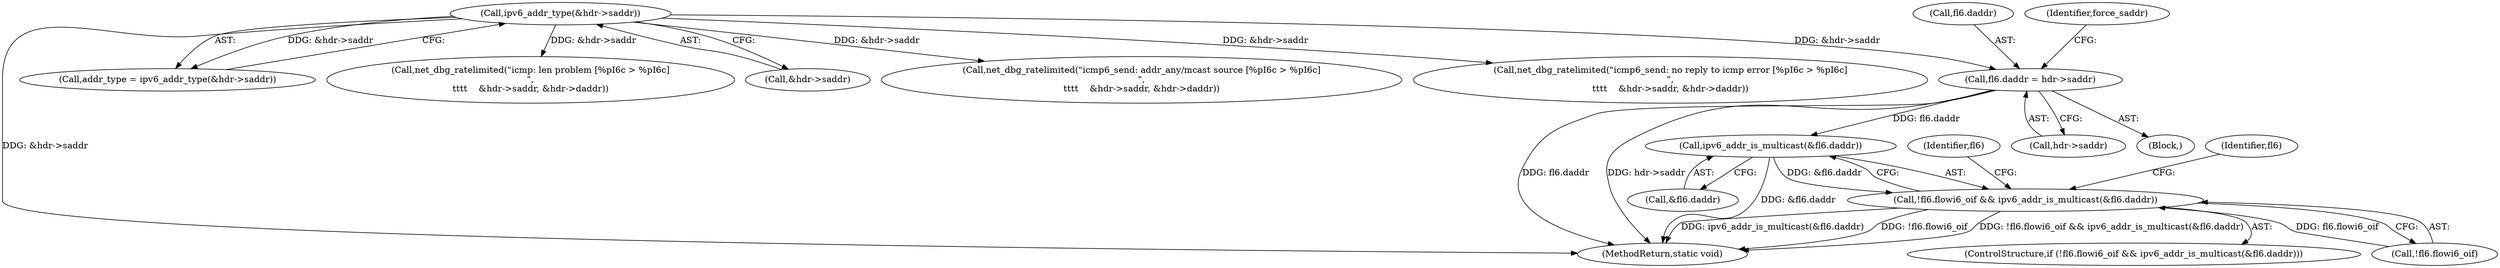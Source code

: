 digraph "0_linux_79dc7e3f1cd323be4c81aa1a94faa1b3ed987fb2@pointer" {
"1000321" [label="(Call,fl6.daddr = hdr->saddr)"];
"1000250" [label="(Call,ipv6_addr_type(&hdr->saddr))"];
"1000418" [label="(Call,ipv6_addr_is_multicast(&fl6.daddr))"];
"1000413" [label="(Call,!fl6.flowi6_oif && ipv6_addr_is_multicast(&fl6.daddr))"];
"1000419" [label="(Call,&fl6.daddr)"];
"1000434" [label="(Identifier,fl6)"];
"1000325" [label="(Call,hdr->saddr)"];
"1000425" [label="(Identifier,fl6)"];
"1000111" [label="(Block,)"];
"1000250" [label="(Call,ipv6_addr_type(&hdr->saddr))"];
"1000248" [label="(Call,addr_type = ipv6_addr_type(&hdr->saddr))"];
"1000524" [label="(Call,net_dbg_ratelimited(\"icmp: len problem [%pI6c > %pI6c]\n\",\n\t\t\t\t    &hdr->saddr, &hdr->daddr))"];
"1000413" [label="(Call,!fl6.flowi6_oif && ipv6_addr_is_multicast(&fl6.daddr))"];
"1000412" [label="(ControlStructure,if (!fl6.flowi6_oif && ipv6_addr_is_multicast(&fl6.daddr)))"];
"1000414" [label="(Call,!fl6.flowi6_oif)"];
"1000321" [label="(Call,fl6.daddr = hdr->saddr)"];
"1000251" [label="(Call,&hdr->saddr)"];
"1000322" [label="(Call,fl6.daddr)"];
"1000595" [label="(MethodReturn,static void)"];
"1000418" [label="(Call,ipv6_addr_is_multicast(&fl6.daddr))"];
"1000282" [label="(Call,net_dbg_ratelimited(\"icmp6_send: addr_any/mcast source [%pI6c > %pI6c]\n\",\n\t\t\t\t    &hdr->saddr, &hdr->daddr))"];
"1000329" [label="(Identifier,force_saddr)"];
"1000297" [label="(Call,net_dbg_ratelimited(\"icmp6_send: no reply to icmp error [%pI6c > %pI6c]\n\",\n\t\t\t\t    &hdr->saddr, &hdr->daddr))"];
"1000321" -> "1000111"  [label="AST: "];
"1000321" -> "1000325"  [label="CFG: "];
"1000322" -> "1000321"  [label="AST: "];
"1000325" -> "1000321"  [label="AST: "];
"1000329" -> "1000321"  [label="CFG: "];
"1000321" -> "1000595"  [label="DDG: fl6.daddr"];
"1000321" -> "1000595"  [label="DDG: hdr->saddr"];
"1000250" -> "1000321"  [label="DDG: &hdr->saddr"];
"1000321" -> "1000418"  [label="DDG: fl6.daddr"];
"1000250" -> "1000248"  [label="AST: "];
"1000250" -> "1000251"  [label="CFG: "];
"1000251" -> "1000250"  [label="AST: "];
"1000248" -> "1000250"  [label="CFG: "];
"1000250" -> "1000595"  [label="DDG: &hdr->saddr"];
"1000250" -> "1000248"  [label="DDG: &hdr->saddr"];
"1000250" -> "1000282"  [label="DDG: &hdr->saddr"];
"1000250" -> "1000297"  [label="DDG: &hdr->saddr"];
"1000250" -> "1000524"  [label="DDG: &hdr->saddr"];
"1000418" -> "1000413"  [label="AST: "];
"1000418" -> "1000419"  [label="CFG: "];
"1000419" -> "1000418"  [label="AST: "];
"1000413" -> "1000418"  [label="CFG: "];
"1000418" -> "1000595"  [label="DDG: &fl6.daddr"];
"1000418" -> "1000413"  [label="DDG: &fl6.daddr"];
"1000413" -> "1000412"  [label="AST: "];
"1000413" -> "1000414"  [label="CFG: "];
"1000414" -> "1000413"  [label="AST: "];
"1000425" -> "1000413"  [label="CFG: "];
"1000434" -> "1000413"  [label="CFG: "];
"1000413" -> "1000595"  [label="DDG: !fl6.flowi6_oif"];
"1000413" -> "1000595"  [label="DDG: !fl6.flowi6_oif && ipv6_addr_is_multicast(&fl6.daddr)"];
"1000413" -> "1000595"  [label="DDG: ipv6_addr_is_multicast(&fl6.daddr)"];
"1000414" -> "1000413"  [label="DDG: fl6.flowi6_oif"];
}
